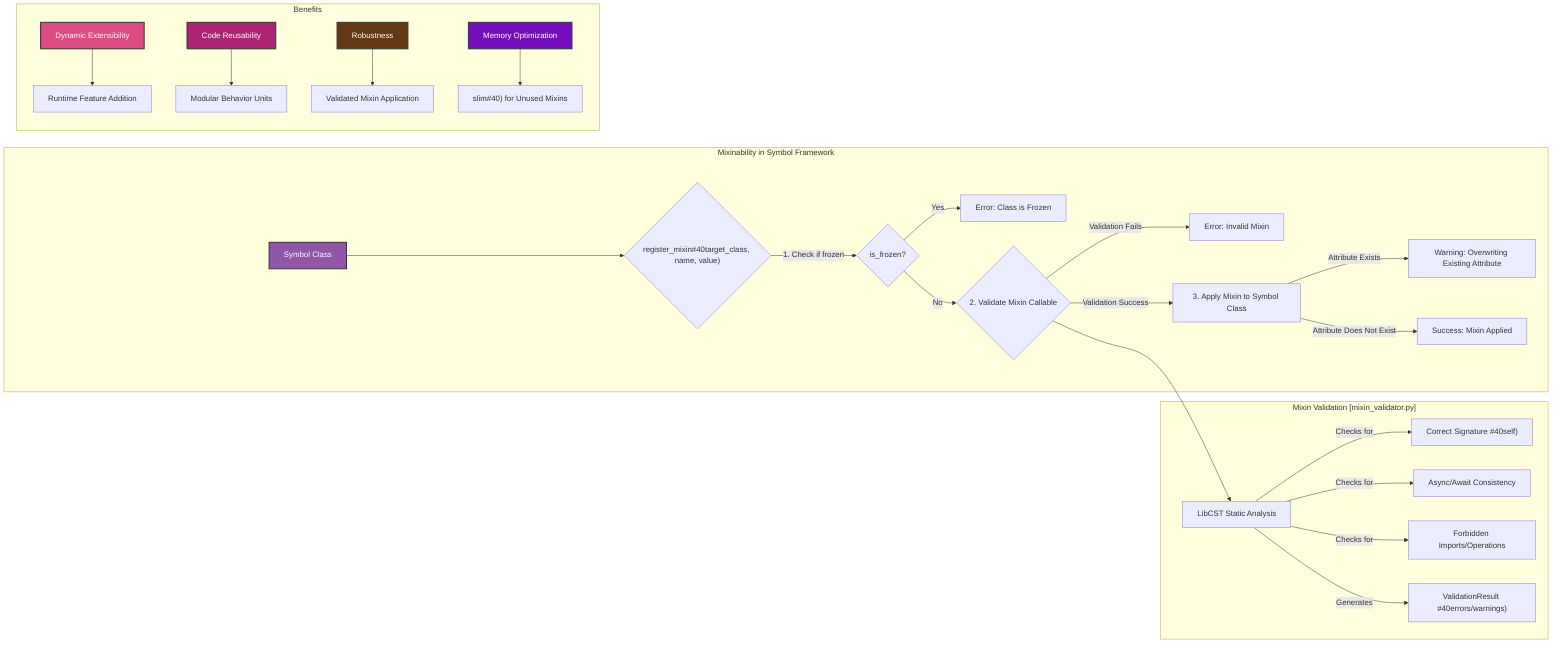 graph LR
    subgraph "Mixinability in Symbol Framework"
        A[Symbol Class] --> B{register_mixin#40target_class, name, value#41;};
        B -- "1. Check if frozen" --> C{is_frozen?};
        C -- "Yes" --> D[Error: Class is Frozen];
        C -- "No" --> E{2. Validate Mixin Callable};
        E -- "Validation Fails" --> F[Error: Invalid Mixin];
        E -- "Validation Success" --> G[3. Apply Mixin to Symbol Class];
        G -- "Attribute Exists" --> H[Warning: Overwriting Existing Attribute];
        G -- "Attribute Does Not Exist" --> I[Success: Mixin Applied];
    end

    subgraph "Mixin Validation [mixin_validator.py]"
        E --> J[LibCST Static Analysis];
        J -- "Checks for" --> K[Correct Signature #40self#41;];
        J -- "Checks for" --> L[Async/Await Consistency];
        J -- "Checks for" --> M[Forbidden Imports/Operations];
        J -- "Generates" --> N[ValidationResult #40errors/warnings#41;];
    end

    subgraph "Benefits"
        O[Dynamic Extensibility] --> P[Runtime Feature Addition];
        Q[Code Reusability] --> R[Modular Behavior Units];
        S[Robustness] --> T[Validated Mixin Application];
        U[Memory Optimization] --> V[slim#40#41; for Unused Mixins];
    end
    style U fill:#740dbb,stroke:#333,stroke-width:2px,color:#FFFFFF;

    style A fill:#9056a7,stroke:#333,stroke-width:2px,color:#FFFFFF;
    style O fill:#dc4b82,stroke:#333,stroke-width:2px,color:#FFFFFF;
    style Q fill:#ac2474,stroke:#333,stroke-width:2px,color:#FFFFFF;
    style S fill:#643915,stroke:#333,stroke-width:2px,color:#FFFFFF;
    style U fill:#740dbb,stroke:#333,stroke-width:2px,color:#FFFFFF;